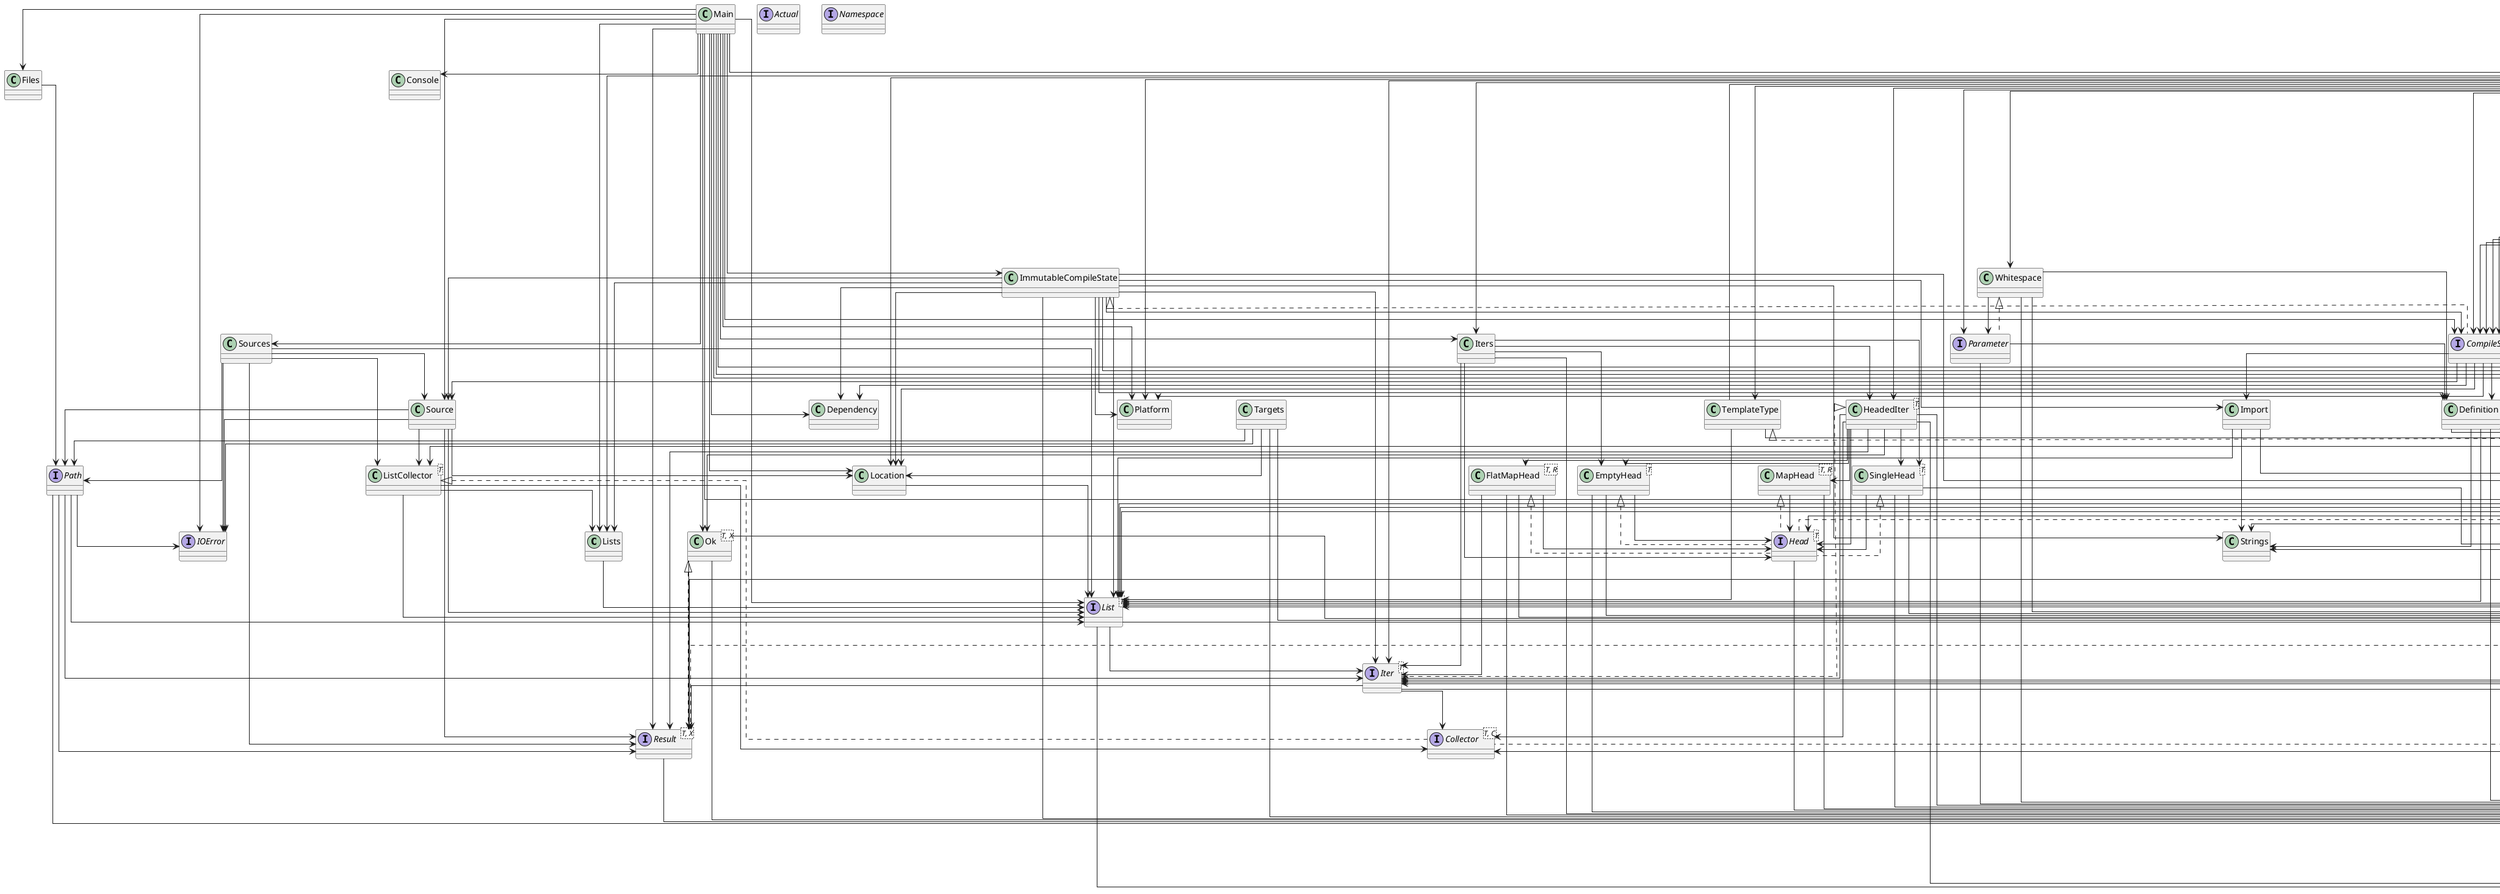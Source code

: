 @startuml
skinparam linetype ortho
class Lists {
}
class Files {
}
interface Actual {
}
interface Namespace {
}
interface Collector<T, C> {
}
class EmptyHead<T> {
}
EmptyHead <|.. Head
class FlatMapHead<T, R> {
}
FlatMapHead <|.. Head
interface Head<T> {
}
class HeadedIter<T> {
}
HeadedIter <|.. Iter
class MapHead<T, R> {
}
MapHead <|.. Head
class RangeHead {
}
RangeHead <|.. Head
class SingleHead<T> {
}
SingleHead <|.. Head
interface Iter<T> {
}
class Iters {
}
class Joiner {
}
Joiner <|.. Collector
interface List<T> {
}
class ListCollector<T> {
}
ListCollector <|.. Collector
class Console {
}
interface IOError {
}
interface Path {
}
class None<T> {
}
None <|.. Option
interface Option<T> {
}
class Some<T> {
}
Some <|.. Option
class Err<T, X> {
}
Err <|.. Result
class Ok<T, X> {
}
Ok <|.. Result
interface Result<T, X> {
}
class Characters {
}
class Strings {
}
interface Tuple2<A, B> {
}
class Tuple2Impl<A, B> {
}
Tuple2Impl <|.. Tuple2
interface CompileState {
}
class ConstructionCaller {
}
ConstructionCaller <|.. Caller
class ConstructorHeader {
}
ConstructorHeader <|.. MethodHeader
class Definition {
}
interface MethodHeader {
}
interface Parameter {
}
class Dependency {
}
interface DivideState {
}
class ImmutableCompileState {
}
ImmutableCompileState <|.. CompileState
class ImmutableDivideState {
}
ImmutableDivideState <|.. DivideState
class Import {
}
class Placeholder {
}
class Symbol {
}
class Whitespace {
}
Whitespace <|.. Parameter
class FunctionType {
}
FunctionType <|.. Type
class PrimitiveType {
}
PrimitiveType <|.. Type
class TemplateType {
}
TemplateType <|.. Type
interface Type {
}
class VariadicType {
}
VariadicType <|.. Type
class AccessValue {
}
AccessValue <|.. Value
interface Argument {
}
interface Caller {
}
class Invokable {
}
Invokable <|.. Value
class Lambda {
}
Lambda <|.. Value
class Not {
}
Not <|.. Value
class Operation {
}
Operation <|.. Value
class StringValue {
}
StringValue <|.. Value
interface Value {
}
Value <|-- Argument
Value <|-- Caller
class Compiler {
}
class Source {
}
class Location {
}
class Main {
}
class Platform {
}
class Sources {
}
class Targets {
}
Lists --> List
Files --> Path
EmptyHead --> Head
EmptyHead --> Option
EmptyHead --> None
FlatMapHead --> Head
FlatMapHead --> Iter
FlatMapHead --> Option
FlatMapHead --> None
Head --> Option
HeadedIter --> Iter
HeadedIter --> Head
HeadedIter --> Option
HeadedIter --> Collector
HeadedIter --> MapHead
HeadedIter --> Tuple2
HeadedIter --> FlatMapHead
HeadedIter --> EmptyHead
HeadedIter --> Result
HeadedIter --> Ok
HeadedIter --> SingleHead
MapHead --> Head
MapHead --> Option
RangeHead --> Head
RangeHead --> Option
RangeHead --> None
RangeHead --> Some
SingleHead --> Head
SingleHead --> Option
SingleHead --> None
SingleHead --> Some
Iter --> Collector
Iter --> Option
Iter --> Result
Iters --> Iter
Iters --> Option
Iters --> HeadedIter
Iters --> EmptyHead
Iters --> Head
Iters --> SingleHead
Joiner --> Option
Joiner --> Collector
Joiner --> None
Joiner --> Some
List --> Iter
List --> Option
List --> Tuple2
ListCollector --> List
ListCollector --> Collector
ListCollector --> Lists
Path --> IOError
Path --> Option
Path --> Result
Path --> List
Path --> Iter
None --> Option
None --> Tuple2
None --> Tuple2Impl
Option --> Tuple2
Some --> Option
Some --> None
Some --> Tuple2
Some --> Tuple2Impl
Err --> Result
Err --> Option
Err --> Some
Ok --> Result
Ok --> Option
Ok --> None
Result --> Option
Tuple2Impl --> Tuple2
CompileState --> Import
CompileState --> Iter
CompileState --> Dependency
CompileState --> Source
CompileState --> Option
CompileState --> List
CompileState --> Location
CompileState --> Definition
CompileState --> Platform
ConstructionCaller --> Caller
ConstructionCaller --> Value
ConstructionCaller --> Option
ConstructionCaller --> None
ConstructorHeader --> MethodHeader
Definition --> List
Definition --> Type
Definition --> Option
Definition --> Some
Definition --> Joiner
Definition --> Compiler
Definition --> MethodHeader
Definition --> Strings
Parameter --> Definition
Parameter --> Option
DivideState --> Iter
DivideState --> Tuple2
DivideState --> Option
ImmutableCompileState --> CompileState
ImmutableCompileState --> Import
ImmutableCompileState --> List
ImmutableCompileState --> Definition
ImmutableCompileState --> Option
ImmutableCompileState --> Source
ImmutableCompileState --> Platform
ImmutableCompileState --> Dependency
ImmutableCompileState --> Joiner
ImmutableCompileState --> Iter
ImmutableCompileState --> Strings
ImmutableCompileState --> Location
ImmutableCompileState --> Lists
ImmutableCompileState --> Some
ImmutableDivideState --> DivideState
ImmutableDivideState --> List
ImmutableDivideState --> Iter
ImmutableDivideState --> Tuple2
ImmutableDivideState --> Option
ImmutableDivideState --> Strings
ImmutableDivideState --> None
ImmutableDivideState --> Some
ImmutableDivideState --> Tuple2Impl
Import --> List
Import --> Joiner
Import --> Strings
Placeholder --> Compiler
Placeholder --> Value
Placeholder --> Option
Placeholder --> None
Placeholder --> Definition
Placeholder --> Type
Placeholder --> CompileState
Placeholder --> PrimitiveType
Symbol --> Type
Symbol --> CompileState
Symbol --> Definition
Symbol --> PrimitiveType
Symbol --> Value
Symbol --> Option
Symbol --> Some
Symbol --> None
Whitespace --> Parameter
Whitespace --> Definition
Whitespace --> Option
Whitespace --> None
FunctionType --> Type
FunctionType --> List
FunctionType --> Tuple2
FunctionType --> Joiner
PrimitiveType --> Type
TemplateType --> Type
TemplateType --> List
TemplateType --> Compiler
VariadicType --> Type
AccessValue --> Value
AccessValue --> Option
AccessValue --> Some
AccessValue --> Type
AccessValue --> CompileState
AccessValue --> PrimitiveType
AccessValue --> None
Argument --> Value
Argument --> Option
Caller --> Value
Caller --> Option
Invokable --> Value
Invokable --> Caller
Invokable --> List
Invokable --> Joiner
Invokable --> Option
Invokable --> Some
Invokable --> None
Invokable --> Type
Invokable --> CompileState
Invokable --> PrimitiveType
Lambda --> Value
Lambda --> Definition
Lambda --> List
Lambda --> Joiner
Lambda --> Option
Lambda --> Some
Lambda --> None
Lambda --> Type
Lambda --> CompileState
Lambda --> PrimitiveType
Not --> Value
Not --> Option
Not --> Some
Not --> None
Not --> Type
Not --> CompileState
Not --> PrimitiveType
Operation --> Value
Operation --> Option
Operation --> Some
Operation --> None
Operation --> Type
Operation --> CompileState
Operation --> PrimitiveType
StringValue --> Value
StringValue --> Option
StringValue --> Some
StringValue --> None
StringValue --> Type
StringValue --> CompileState
StringValue --> PrimitiveType
Value --> Argument
Value --> Caller
Value --> Type
Value --> CompileState
Value --> Option
Compiler --> CompileState
Compiler --> Tuple2
Compiler --> DivideState
Compiler --> Some
Compiler --> List
Compiler --> Tuple2Impl
Compiler --> Lists
Compiler --> Option
Compiler --> Iter
Compiler --> None
Compiler --> Strings
Compiler --> Type
Compiler --> Definition
Compiler --> Parameter
Compiler --> Iters
Compiler --> ListCollector
Compiler --> Joiner
Compiler --> Platform
Compiler --> ConstructorHeader
Compiler --> MethodHeader
Compiler --> Value
Compiler --> ConstructionCaller
Compiler --> Caller
Compiler --> Argument
Compiler --> Invokable
Compiler --> StringValue
Compiler --> Not
Compiler --> Lambda
Compiler --> AccessValue
Compiler --> Operation
Compiler --> Symbol
Compiler --> HeadedIter
Compiler --> RangeHead
Compiler --> Characters
Compiler --> Whitespace
Compiler --> Placeholder
Compiler --> VariadicType
Compiler --> PrimitiveType
Compiler --> TemplateType
Compiler --> FunctionType
Compiler --> ImmutableDivideState
Compiler --> Location
Source --> Path
Source --> IOError
Source --> Result
Source --> List
Source --> ListCollector
Source --> Location
Location --> List
Main --> Files
Main --> Sources
Main --> IOError
Main --> Console
Main --> CompileState
Main --> Result
Main --> Iters
Main --> Platform
Main --> Source
Main --> List
Main --> Dependency
Main --> Joiner
Main --> Err
Main --> Location
Main --> Compiler
Main --> Ok
Main --> Tuple2Impl
Main --> ImmutableCompileState
Main --> Lists
Main --> None
Sources --> Path
Sources --> Source
Sources --> List
Sources --> IOError
Sources --> Result
Sources --> ListCollector
Targets --> Path
Targets --> IOError
Targets --> Option
Targets --> None
Targets --> Location
@enduml